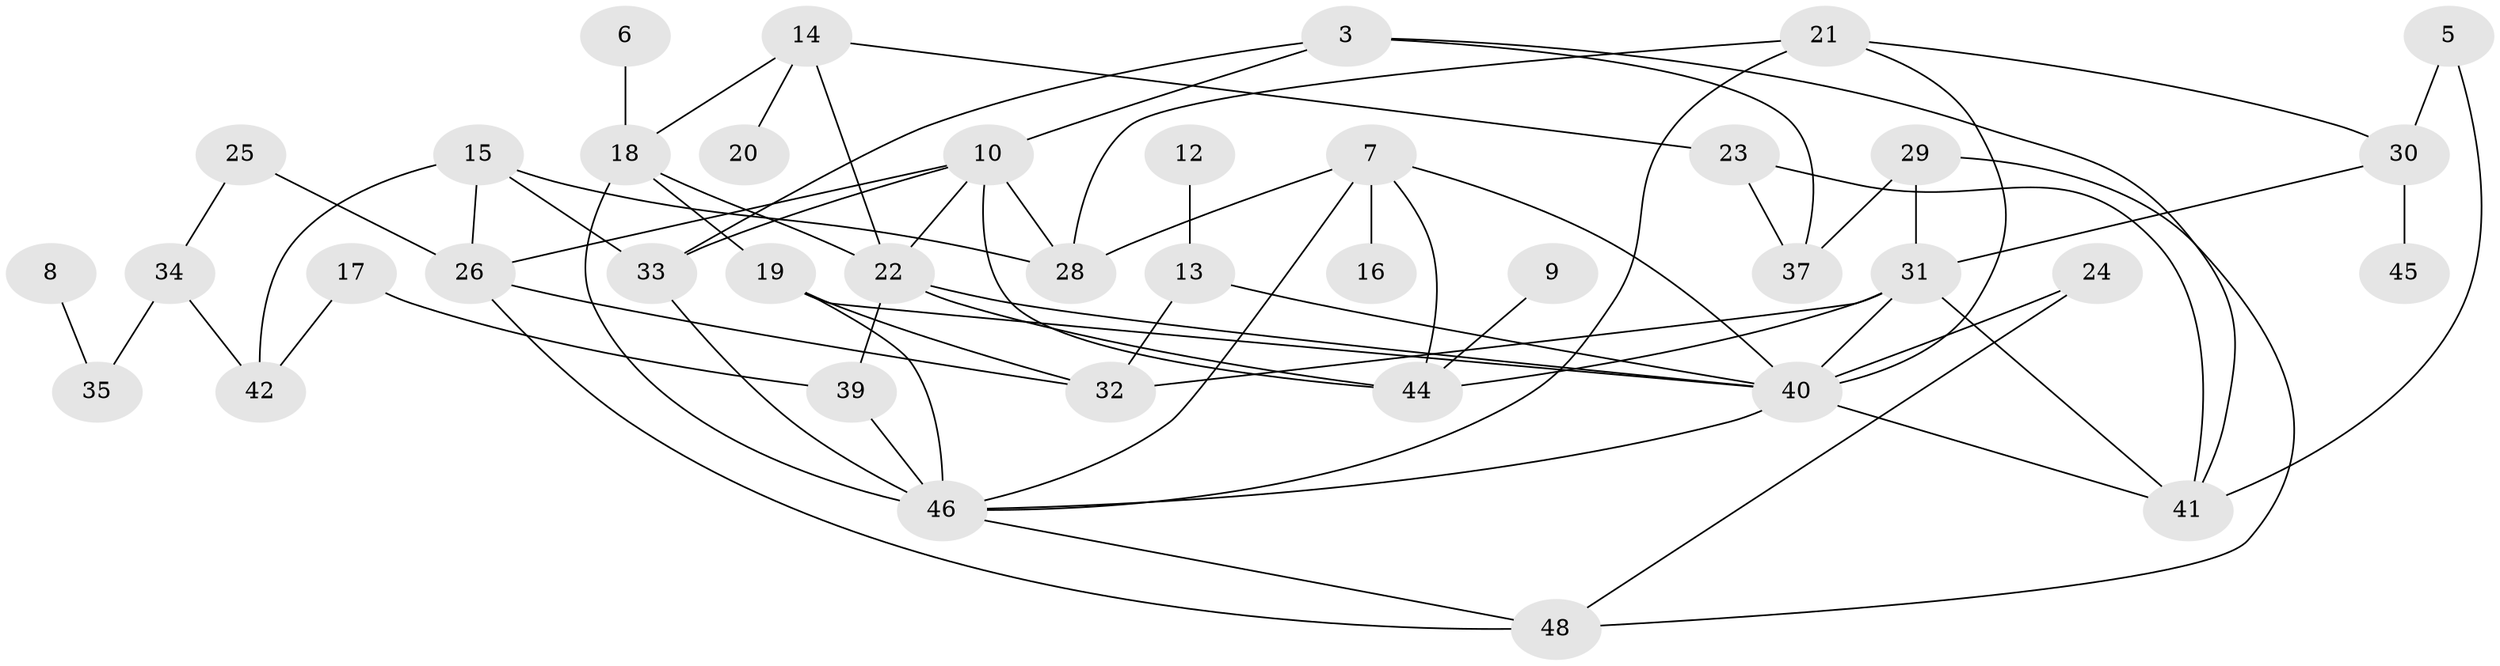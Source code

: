 // original degree distribution, {1: 0.13924050632911392, 2: 0.25316455696202533, 5: 0.06329113924050633, 3: 0.16455696202531644, 0: 0.11392405063291139, 4: 0.21518987341772153, 6: 0.0379746835443038, 7: 0.012658227848101266}
// Generated by graph-tools (version 1.1) at 2025/35/03/04/25 23:35:48]
// undirected, 39 vertices, 69 edges
graph export_dot {
  node [color=gray90,style=filled];
  3;
  5;
  6;
  7;
  8;
  9;
  10;
  12;
  13;
  14;
  15;
  16;
  17;
  18;
  19;
  20;
  21;
  22;
  23;
  24;
  25;
  26;
  28;
  29;
  30;
  31;
  32;
  33;
  34;
  35;
  37;
  39;
  40;
  41;
  42;
  44;
  45;
  46;
  48;
  3 -- 10 [weight=1.0];
  3 -- 33 [weight=1.0];
  3 -- 37 [weight=1.0];
  3 -- 41 [weight=1.0];
  5 -- 30 [weight=1.0];
  5 -- 41 [weight=1.0];
  6 -- 18 [weight=1.0];
  7 -- 16 [weight=1.0];
  7 -- 28 [weight=1.0];
  7 -- 40 [weight=1.0];
  7 -- 44 [weight=1.0];
  7 -- 46 [weight=1.0];
  8 -- 35 [weight=1.0];
  9 -- 44 [weight=1.0];
  10 -- 22 [weight=1.0];
  10 -- 26 [weight=1.0];
  10 -- 28 [weight=2.0];
  10 -- 33 [weight=1.0];
  10 -- 44 [weight=1.0];
  12 -- 13 [weight=1.0];
  13 -- 32 [weight=1.0];
  13 -- 40 [weight=1.0];
  14 -- 18 [weight=1.0];
  14 -- 20 [weight=1.0];
  14 -- 22 [weight=1.0];
  14 -- 23 [weight=1.0];
  15 -- 26 [weight=1.0];
  15 -- 28 [weight=1.0];
  15 -- 33 [weight=1.0];
  15 -- 42 [weight=1.0];
  17 -- 39 [weight=1.0];
  17 -- 42 [weight=1.0];
  18 -- 19 [weight=1.0];
  18 -- 22 [weight=1.0];
  18 -- 46 [weight=1.0];
  19 -- 32 [weight=1.0];
  19 -- 40 [weight=1.0];
  19 -- 46 [weight=1.0];
  21 -- 28 [weight=1.0];
  21 -- 30 [weight=1.0];
  21 -- 40 [weight=1.0];
  21 -- 46 [weight=1.0];
  22 -- 39 [weight=1.0];
  22 -- 40 [weight=1.0];
  22 -- 44 [weight=2.0];
  23 -- 37 [weight=1.0];
  23 -- 41 [weight=1.0];
  24 -- 40 [weight=1.0];
  24 -- 48 [weight=1.0];
  25 -- 26 [weight=1.0];
  25 -- 34 [weight=1.0];
  26 -- 32 [weight=1.0];
  26 -- 48 [weight=1.0];
  29 -- 31 [weight=1.0];
  29 -- 37 [weight=1.0];
  29 -- 48 [weight=1.0];
  30 -- 31 [weight=1.0];
  30 -- 45 [weight=1.0];
  31 -- 32 [weight=1.0];
  31 -- 40 [weight=1.0];
  31 -- 41 [weight=1.0];
  31 -- 44 [weight=1.0];
  33 -- 46 [weight=2.0];
  34 -- 35 [weight=1.0];
  34 -- 42 [weight=1.0];
  39 -- 46 [weight=1.0];
  40 -- 41 [weight=1.0];
  40 -- 46 [weight=1.0];
  46 -- 48 [weight=1.0];
}
